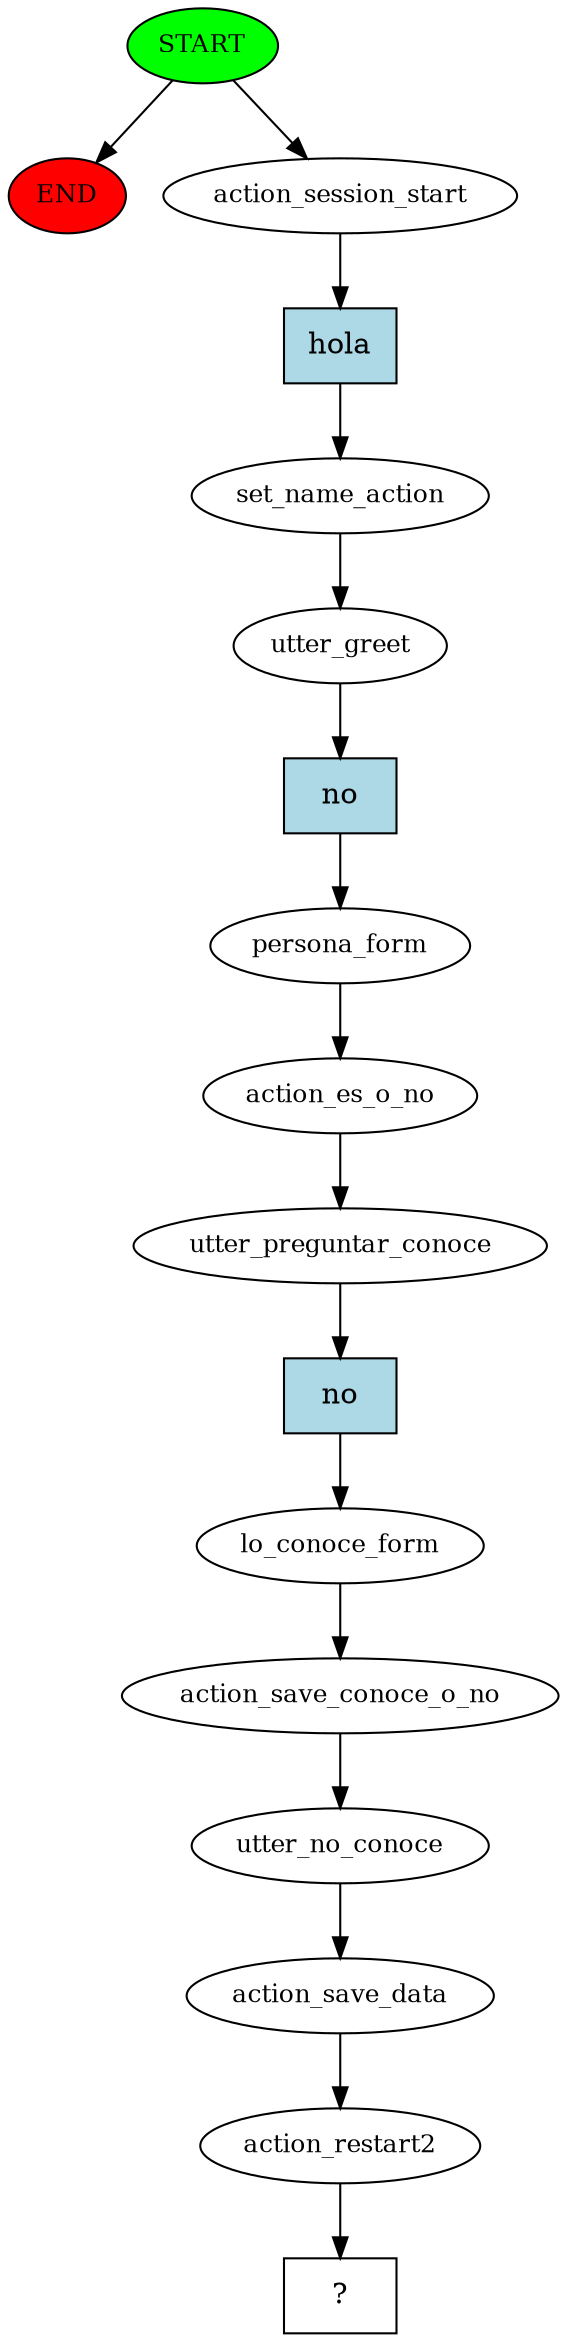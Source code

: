 digraph  {
0 [class="start active", fillcolor=green, fontsize=12, label=START, style=filled];
"-1" [class=end, fillcolor=red, fontsize=12, label=END, style=filled];
1 [class=active, fontsize=12, label=action_session_start];
2 [class=active, fontsize=12, label=set_name_action];
3 [class=active, fontsize=12, label=utter_greet];
4 [class=active, fontsize=12, label=persona_form];
5 [class=active, fontsize=12, label=action_es_o_no];
6 [class=active, fontsize=12, label=utter_preguntar_conoce];
7 [class=active, fontsize=12, label=lo_conoce_form];
8 [class=active, fontsize=12, label=action_save_conoce_o_no];
9 [class=active, fontsize=12, label=utter_no_conoce];
10 [class=active, fontsize=12, label=action_save_data];
11 [class=active, fontsize=12, label=action_restart2];
12 [class="intent dashed active", label="  ?  ", shape=rect];
13 [class="intent active", fillcolor=lightblue, label=hola, shape=rect, style=filled];
14 [class="intent active", fillcolor=lightblue, label=no, shape=rect, style=filled];
15 [class="intent active", fillcolor=lightblue, label=no, shape=rect, style=filled];
0 -> "-1"  [class="", key=NONE, label=""];
0 -> 1  [class=active, key=NONE, label=""];
1 -> 13  [class=active, key=0];
2 -> 3  [class=active, key=NONE, label=""];
3 -> 14  [class=active, key=0];
4 -> 5  [class=active, key=NONE, label=""];
5 -> 6  [class=active, key=NONE, label=""];
6 -> 15  [class=active, key=0];
7 -> 8  [class=active, key=NONE, label=""];
8 -> 9  [class=active, key=NONE, label=""];
9 -> 10  [class=active, key=NONE, label=""];
10 -> 11  [class=active, key=NONE, label=""];
11 -> 12  [class=active, key=NONE, label=""];
13 -> 2  [class=active, key=0];
14 -> 4  [class=active, key=0];
15 -> 7  [class=active, key=0];
}
